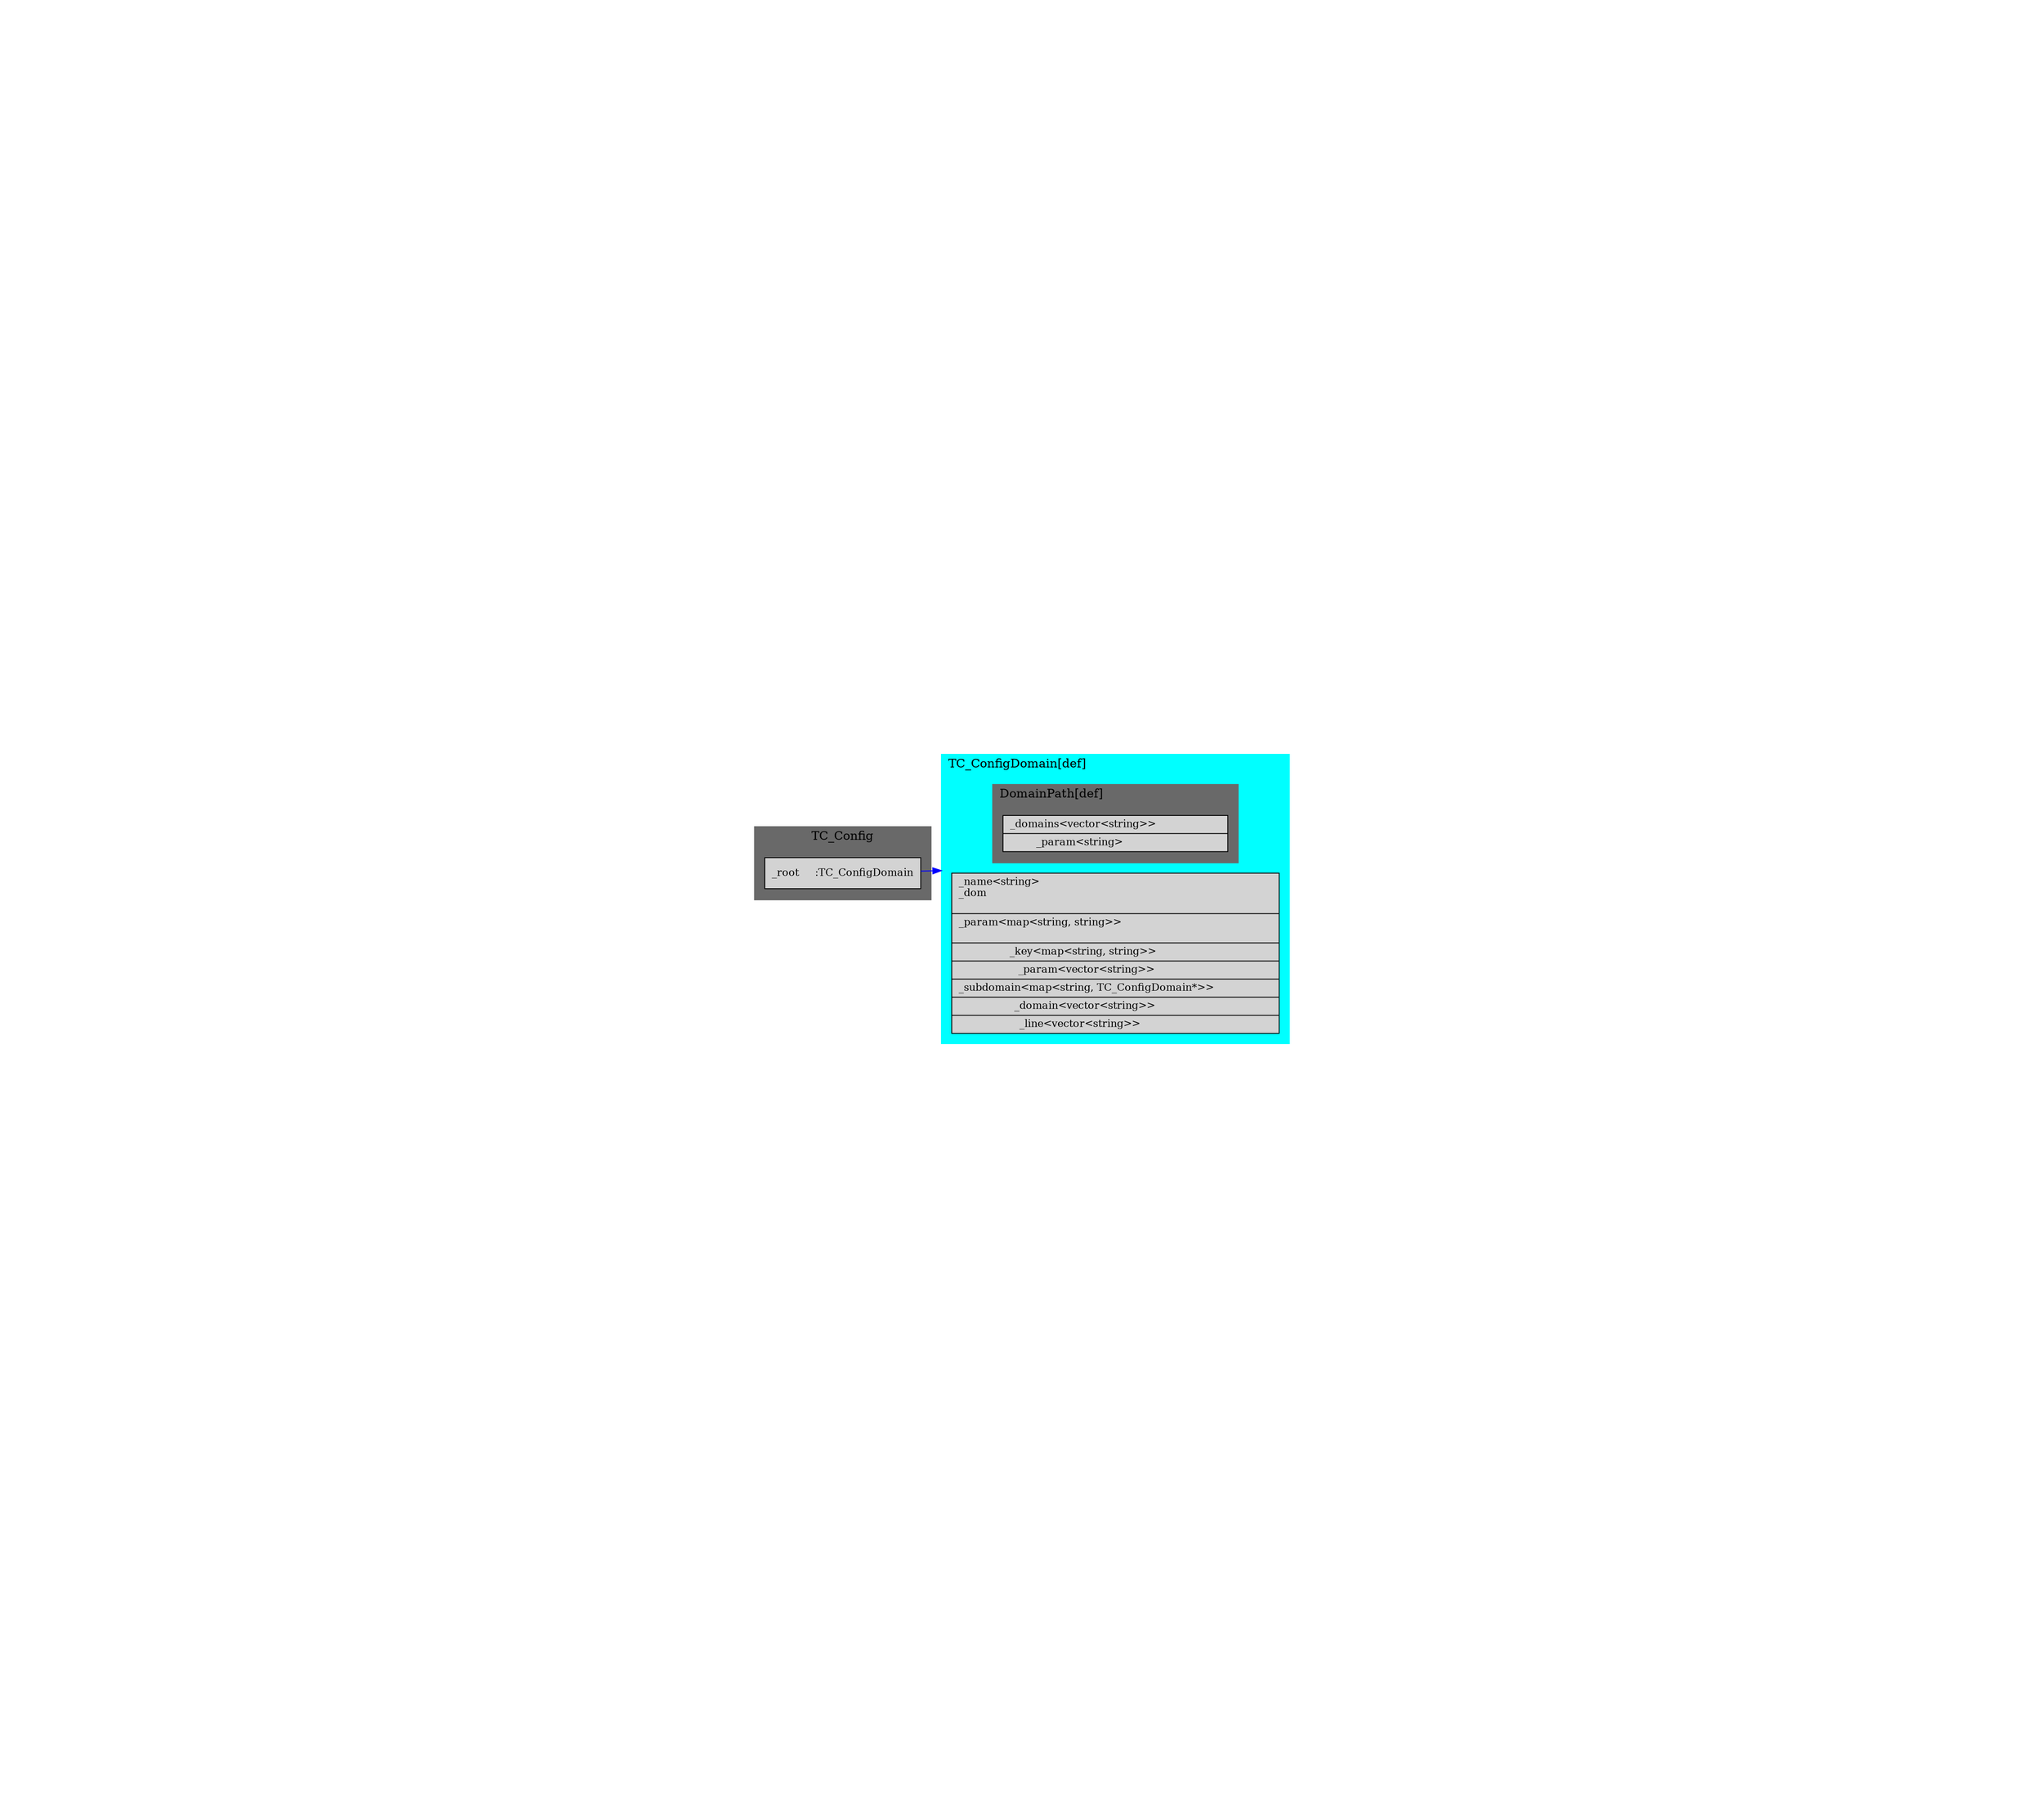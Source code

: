 digraph mtd_info{  
    node [shape=record, fontsize=12, style=filled];  
    edge[color=blue];  
    rankdir=LR;
    compound=true;
    margin=12; 
    #penwidth=1; 
    
    subgraph cluster_TC_Config{  
        node[shape=record style=filled];  
        color=dimgray;  
        style=filled;  
        label = "TC_Config";  
        edge[color="#2e3436"];  
        _root[shape=record,label="_root\ \ \ \ \ :TC_ConfigDomain"];
    }   
  
    subgraph cluster_TC_ConfigDomain{  
        node[shape=record style=filled];  
        color=cyan;  
        style=filled;
        labeljust=l;  
        label = "TC_ConfigDomain[def]";  
        edge[color="#2e3436"]; 
        
        subgraph cluster_DomainPath{  
            node[shape=record style=filled];  
            color=dimgray;  
            style=filled;  
            label = "DomainPath[def]";  
            edge[color="#2e3436"];  
            DomainPath[shape=record,label="\  
                  <_domains>_domains\<vector\<string\>\>\  
                  |<_param>_param\<string\>\    
                  "];  
        }   

        TC_ConfigDomain[shape=record,labeljust=l,label="\  
                  <_name>_name\<string\>\l_dom\l \  
                  |<_param>_param\<map\<string, string\>\>\l \
                  |<_key>_key\<map\<string, string\>\>\  
                  |<_param>_param\<vector\<string\>\>\
                  |<_subdomain>_subdomain\<map\<string, TC_ConfigDomain*\>\>\
                  |<_domain>_domain\<vector\<string\>\>\ 
                  |<_line>_line\<vector\<string\>\>\    
                  "];  
        
    
    }  
    

    _root->TC_ConfigDomain[lhead=cluster_TC_ConfigDomain;headport=n]

    
} 
